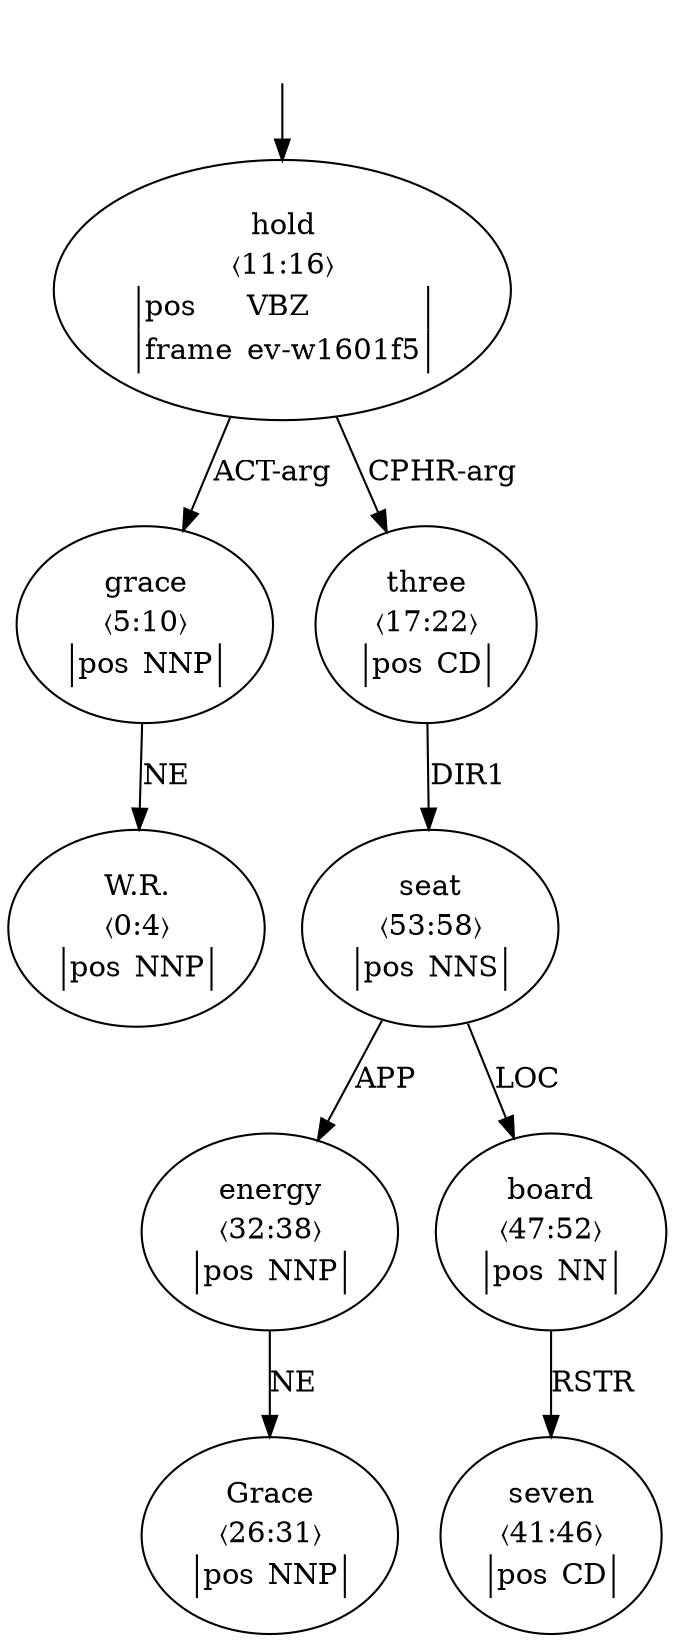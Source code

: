digraph "20005003" {
  top [ style=invis ];
  top -> 2;
  0 [ label=<<table align="center" border="0" cellspacing="0"><tr><td colspan="2">W.R.</td></tr><tr><td colspan="2">〈0:4〉</td></tr><tr><td sides="l" border="1" align="left">pos</td><td sides="r" border="1" align="left">NNP</td></tr></table>> ];
  1 [ label=<<table align="center" border="0" cellspacing="0"><tr><td colspan="2">grace</td></tr><tr><td colspan="2">〈5:10〉</td></tr><tr><td sides="l" border="1" align="left">pos</td><td sides="r" border="1" align="left">NNP</td></tr></table>> ];
  2 [ label=<<table align="center" border="0" cellspacing="0"><tr><td colspan="2">hold</td></tr><tr><td colspan="2">〈11:16〉</td></tr><tr><td sides="l" border="1" align="left">pos</td><td sides="r" border="1" align="left">VBZ</td></tr><tr><td sides="l" border="1" align="left">frame</td><td sides="r" border="1" align="left">ev-w1601f5</td></tr></table>> ];
  3 [ label=<<table align="center" border="0" cellspacing="0"><tr><td colspan="2">three</td></tr><tr><td colspan="2">〈17:22〉</td></tr><tr><td sides="l" border="1" align="left">pos</td><td sides="r" border="1" align="left">CD</td></tr></table>> ];
  5 [ label=<<table align="center" border="0" cellspacing="0"><tr><td colspan="2">Grace</td></tr><tr><td colspan="2">〈26:31〉</td></tr><tr><td sides="l" border="1" align="left">pos</td><td sides="r" border="1" align="left">NNP</td></tr></table>> ];
  6 [ label=<<table align="center" border="0" cellspacing="0"><tr><td colspan="2">energy</td></tr><tr><td colspan="2">〈32:38〉</td></tr><tr><td sides="l" border="1" align="left">pos</td><td sides="r" border="1" align="left">NNP</td></tr></table>> ];
  8 [ label=<<table align="center" border="0" cellspacing="0"><tr><td colspan="2">seven</td></tr><tr><td colspan="2">〈41:46〉</td></tr><tr><td sides="l" border="1" align="left">pos</td><td sides="r" border="1" align="left">CD</td></tr></table>> ];
  9 [ label=<<table align="center" border="0" cellspacing="0"><tr><td colspan="2">board</td></tr><tr><td colspan="2">〈47:52〉</td></tr><tr><td sides="l" border="1" align="left">pos</td><td sides="r" border="1" align="left">NN</td></tr></table>> ];
  10 [ label=<<table align="center" border="0" cellspacing="0"><tr><td colspan="2">seat</td></tr><tr><td colspan="2">〈53:58〉</td></tr><tr><td sides="l" border="1" align="left">pos</td><td sides="r" border="1" align="left">NNS</td></tr></table>> ];
  6 -> 5 [ label="NE" ];
  2 -> 1 [ label="ACT-arg" ];
  10 -> 9 [ label="LOC" ];
  2 -> 3 [ label="CPHR-arg" ];
  1 -> 0 [ label="NE" ];
  9 -> 8 [ label="RSTR" ];
  10 -> 6 [ label="APP" ];
  3 -> 10 [ label="DIR1" ];
}

